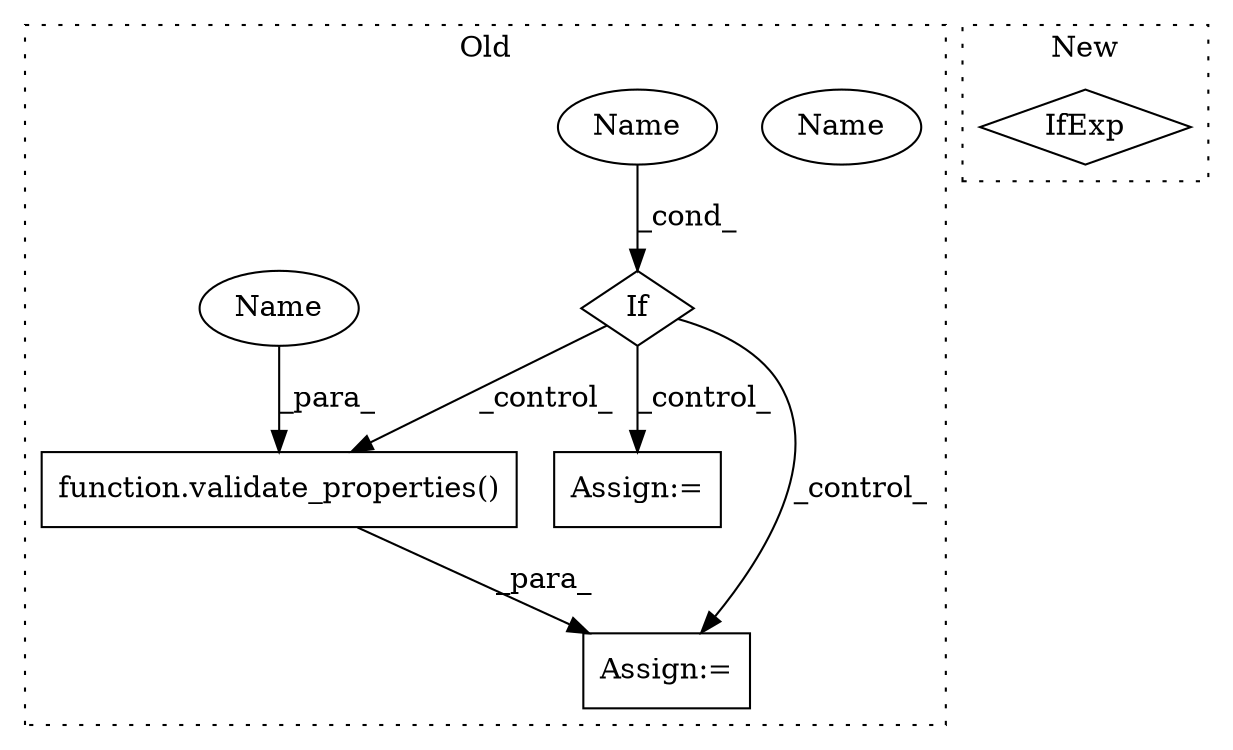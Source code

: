 digraph G {
subgraph cluster0 {
1 [label="function.validate_properties()" a="75" s="5373,5409" l="20,1" shape="box"];
3 [label="If" a="96" s="5316" l="3" shape="diamond"];
4 [label="Assign:=" a="68" s="5458" l="3" shape="box"];
5 [label="Assign:=" a="68" s="5370" l="3" shape="box"];
6 [label="Name" a="87" s="5319" l="16" shape="ellipse"];
7 [label="Name" a="87" s="5319" l="16" shape="ellipse"];
8 [label="Name" a="87" s="5393" l="16" shape="ellipse"];
label = "Old";
style="dotted";
}
subgraph cluster1 {
2 [label="IfExp" a="51" s="5409,5429" l="4,6" shape="diamond"];
label = "New";
style="dotted";
}
1 -> 5 [label="_para_"];
3 -> 5 [label="_control_"];
3 -> 1 [label="_control_"];
3 -> 4 [label="_control_"];
7 -> 3 [label="_cond_"];
8 -> 1 [label="_para_"];
}